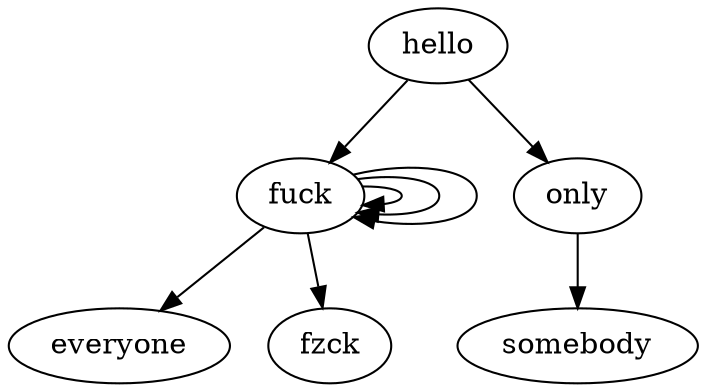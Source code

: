 digraph test_tree {
hello -> fuck;
hello -> only;
fuck -> everyone;
fuck -> fuck;
fuck -> fuck;
fuck -> fuck;
fuck -> fzck;
only -> somebody;
}

